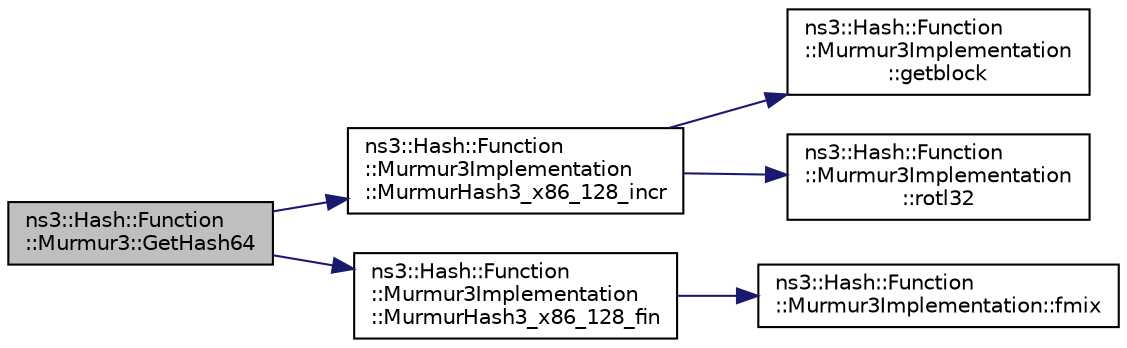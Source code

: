 digraph "ns3::Hash::Function::Murmur3::GetHash64"
{
  edge [fontname="Helvetica",fontsize="10",labelfontname="Helvetica",labelfontsize="10"];
  node [fontname="Helvetica",fontsize="10",shape=record];
  rankdir="LR";
  Node1 [label="ns3::Hash::Function\l::Murmur3::GetHash64",height=0.2,width=0.4,color="black", fillcolor="grey75", style="filled", fontcolor="black"];
  Node1 -> Node2 [color="midnightblue",fontsize="10",style="solid"];
  Node2 [label="ns3::Hash::Function\l::Murmur3Implementation\l::MurmurHash3_x86_128_incr",height=0.2,width=0.4,color="black", fillcolor="white", style="filled",URL="$d9/d6d/group__hash__murmur3.html#ga284086a230b4549dd730837edf8c25e6"];
  Node2 -> Node3 [color="midnightblue",fontsize="10",style="solid"];
  Node3 [label="ns3::Hash::Function\l::Murmur3Implementation\l::getblock",height=0.2,width=0.4,color="black", fillcolor="white", style="filled",URL="$d9/d6d/group__hash__murmur3.html#ga82df4ed13fd9546755cdf465105a524c"];
  Node2 -> Node4 [color="midnightblue",fontsize="10",style="solid"];
  Node4 [label="ns3::Hash::Function\l::Murmur3Implementation\l::rotl32",height=0.2,width=0.4,color="black", fillcolor="white", style="filled",URL="$d9/d6d/group__hash__murmur3.html#ga5ad09e63b7268f407b727713d0f6687a"];
  Node1 -> Node5 [color="midnightblue",fontsize="10",style="solid"];
  Node5 [label="ns3::Hash::Function\l::Murmur3Implementation\l::MurmurHash3_x86_128_fin",height=0.2,width=0.4,color="black", fillcolor="white", style="filled",URL="$d9/d6d/group__hash__murmur3.html#ga9b5a153dfe6a69d25f8d90fc9b7aee32"];
  Node5 -> Node6 [color="midnightblue",fontsize="10",style="solid"];
  Node6 [label="ns3::Hash::Function\l::Murmur3Implementation::fmix",height=0.2,width=0.4,color="black", fillcolor="white", style="filled",URL="$d9/d6d/group__hash__murmur3.html#ga5ace0a4c6b8f2b26528d6b939a6768ac"];
}
